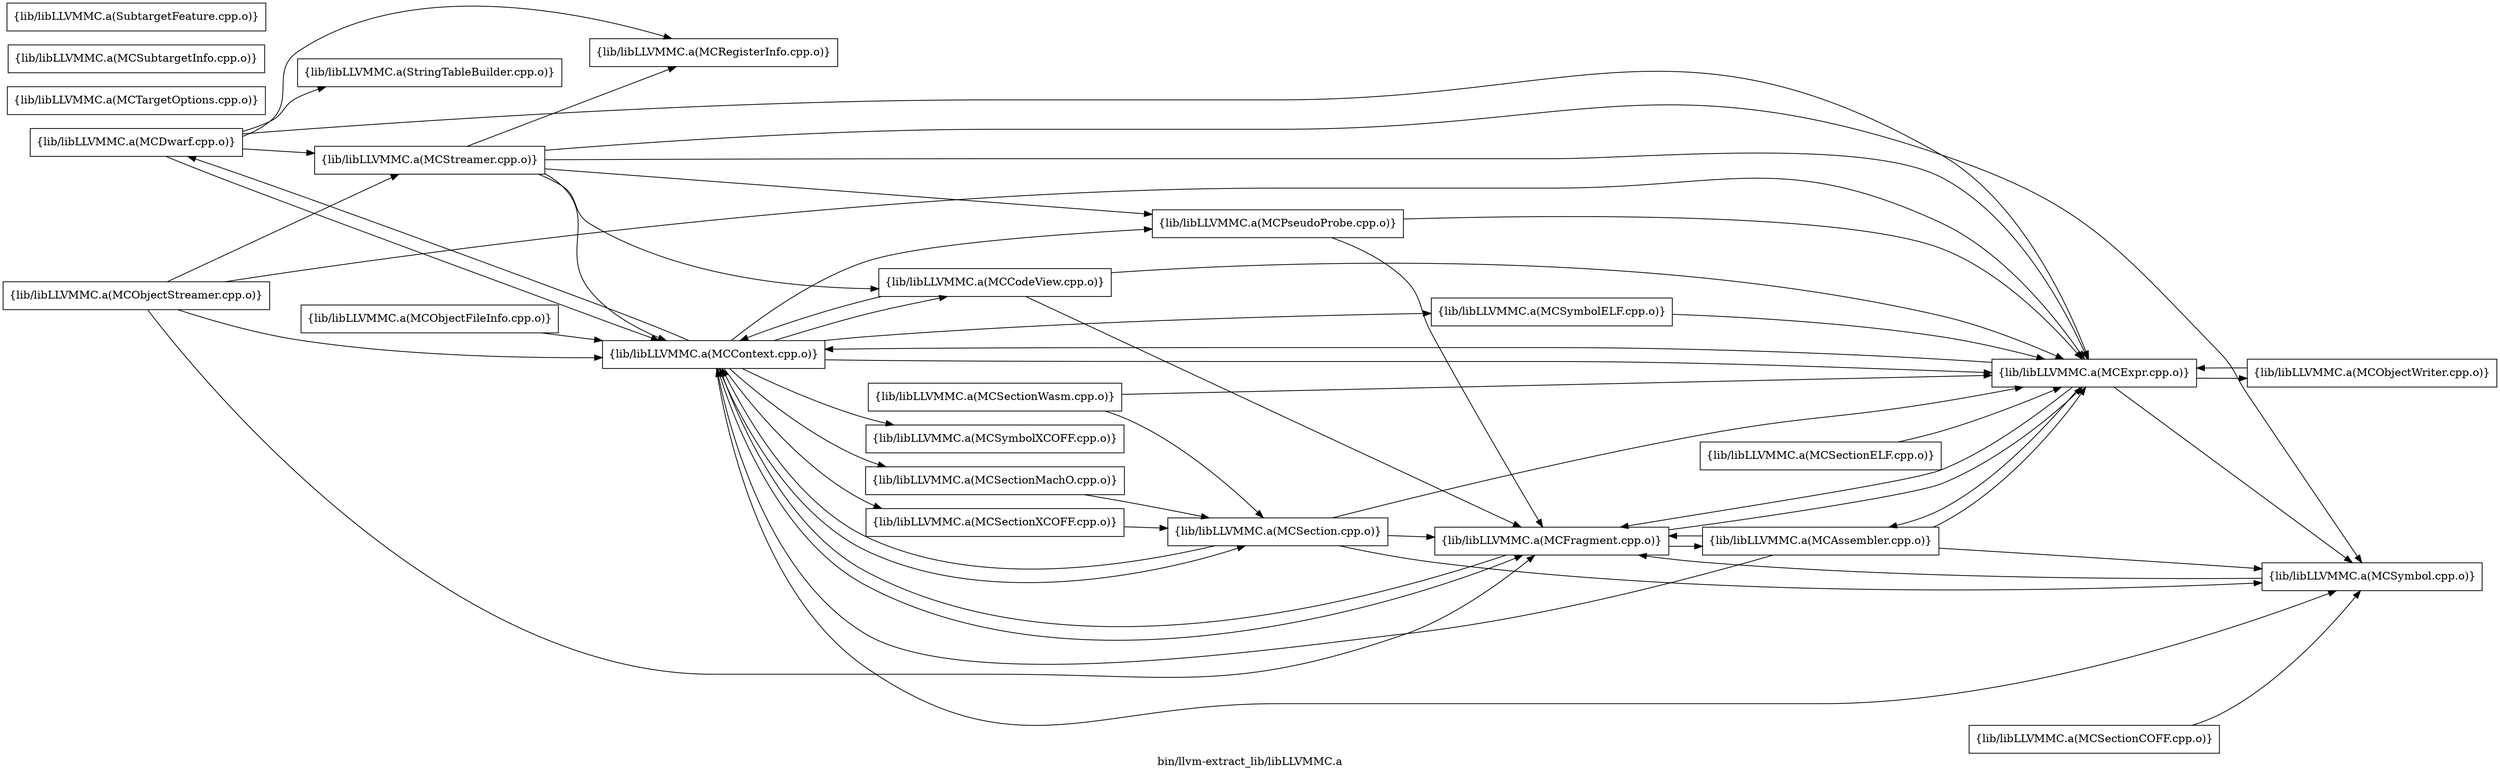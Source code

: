 digraph "bin/llvm-extract_lib/libLLVMMC.a" {
	label="bin/llvm-extract_lib/libLLVMMC.a";
	rankdir=LR;

	Node0x55bbb4c8db38 [shape=record,shape=box,group=0,label="{lib/libLLVMMC.a(StringTableBuilder.cpp.o)}"];
	Node0x55bbb4c8f4d8 [shape=record,shape=box,group=0,label="{lib/libLLVMMC.a(MCContext.cpp.o)}"];
	Node0x55bbb4c8f4d8 -> Node0x55bbb4c8f028;
	Node0x55bbb4c8f4d8 -> Node0x55bbb4c8fc08;
	Node0x55bbb4c8f4d8 -> Node0x55bbb4c90bf8;
	Node0x55bbb4c8f4d8 -> Node0x55bbb4c93038;
	Node0x55bbb4c8f4d8 -> Node0x55bbb4c951a8;
	Node0x55bbb4c8f4d8 -> Node0x55bbb4c96aa8;
	Node0x55bbb4c8f4d8 -> Node0x55bbb4c8cf58;
	Node0x55bbb4c8f4d8 -> Node0x55bbb4c94578;
	Node0x55bbb4c8f4d8 -> Node0x55bbb4c8e808;
	Node0x55bbb4c8f4d8 -> Node0x55bbb4c8f3e8;
	Node0x55bbb4c8f4d8 -> Node0x55bbb4c8cf08;
	Node0x55bbb4c93ee8 [shape=record,shape=box,group=0,label="{lib/libLLVMMC.a(MCObjectFileInfo.cpp.o)}"];
	Node0x55bbb4c93ee8 -> Node0x55bbb4c8f4d8;
	Node0x55bbb4c94cf8 [shape=record,shape=box,group=0,label="{lib/libLLVMMC.a(MCStreamer.cpp.o)}"];
	Node0x55bbb4c94cf8 -> Node0x55bbb4c8f028;
	Node0x55bbb4c94cf8 -> Node0x55bbb4c8f4d8;
	Node0x55bbb4c94cf8 -> Node0x55bbb4c90bf8;
	Node0x55bbb4c94cf8 -> Node0x55bbb4c951a8;
	Node0x55bbb4c94cf8 -> Node0x55bbb4c95e28;
	Node0x55bbb4c94cf8 -> Node0x55bbb4c8e808;
	Node0x55bbb4c8da98 [shape=record,shape=box,group=0,label="{lib/libLLVMMC.a(MCTargetOptions.cpp.o)}"];
	Node0x55bbb4c90bf8 [shape=record,shape=box,group=0,label="{lib/libLLVMMC.a(MCExpr.cpp.o)}"];
	Node0x55bbb4c90bf8 -> Node0x55bbb4c8f4d8;
	Node0x55bbb4c90bf8 -> Node0x55bbb4c91418;
	Node0x55bbb4c90bf8 -> Node0x55bbb4c93038;
	Node0x55bbb4c90bf8 -> Node0x55bbb4c946b8;
	Node0x55bbb4c90bf8 -> Node0x55bbb4c8e808;
	Node0x55bbb4c8f028 [shape=record,shape=box,group=0,label="{lib/libLLVMMC.a(MCCodeView.cpp.o)}"];
	Node0x55bbb4c8f028 -> Node0x55bbb4c8f4d8;
	Node0x55bbb4c8f028 -> Node0x55bbb4c90bf8;
	Node0x55bbb4c8f028 -> Node0x55bbb4c93038;
	Node0x55bbb4c8fc08 [shape=record,shape=box,group=0,label="{lib/libLLVMMC.a(MCDwarf.cpp.o)}"];
	Node0x55bbb4c8fc08 -> Node0x55bbb4c8f4d8;
	Node0x55bbb4c8fc08 -> Node0x55bbb4c90bf8;
	Node0x55bbb4c8fc08 -> Node0x55bbb4c95e28;
	Node0x55bbb4c8fc08 -> Node0x55bbb4c94cf8;
	Node0x55bbb4c8fc08 -> Node0x55bbb4c8db38;
	Node0x55bbb4c95e28 [shape=record,shape=box,group=0,label="{lib/libLLVMMC.a(MCRegisterInfo.cpp.o)}"];
	Node0x55bbb4c969b8 [shape=record,shape=box,group=0,label="{lib/libLLVMMC.a(MCSectionCOFF.cpp.o)}"];
	Node0x55bbb4c969b8 -> Node0x55bbb4c8e808;
	Node0x55bbb4c8cf58 [shape=record,shape=box,group=0,label="{lib/libLLVMMC.a(MCSectionMachO.cpp.o)}"];
	Node0x55bbb4c8cf58 -> Node0x55bbb4c96aa8;
	Node0x55bbb4c8e808 [shape=record,shape=box,group=0,label="{lib/libLLVMMC.a(MCSymbol.cpp.o)}"];
	Node0x55bbb4c8e808 -> Node0x55bbb4c93038;
	Node0x55bbb4c93038 [shape=record,shape=box,group=0,label="{lib/libLLVMMC.a(MCFragment.cpp.o)}"];
	Node0x55bbb4c93038 -> Node0x55bbb4c8f4d8;
	Node0x55bbb4c93038 -> Node0x55bbb4c90bf8;
	Node0x55bbb4c93038 -> Node0x55bbb4c91418;
	Node0x55bbb4c951a8 [shape=record,shape=box,group=0,label="{lib/libLLVMMC.a(MCPseudoProbe.cpp.o)}"];
	Node0x55bbb4c951a8 -> Node0x55bbb4c90bf8;
	Node0x55bbb4c951a8 -> Node0x55bbb4c93038;
	Node0x55bbb4c96aa8 [shape=record,shape=box,group=0,label="{lib/libLLVMMC.a(MCSection.cpp.o)}"];
	Node0x55bbb4c96aa8 -> Node0x55bbb4c8f4d8;
	Node0x55bbb4c96aa8 -> Node0x55bbb4c90bf8;
	Node0x55bbb4c96aa8 -> Node0x55bbb4c93038;
	Node0x55bbb4c96aa8 -> Node0x55bbb4c8e808;
	Node0x55bbb4c94578 [shape=record,shape=box,group=0,label="{lib/libLLVMMC.a(MCSectionXCOFF.cpp.o)}"];
	Node0x55bbb4c94578 -> Node0x55bbb4c96aa8;
	Node0x55bbb4c8f3e8 [shape=record,shape=box,group=0,label="{lib/libLLVMMC.a(MCSymbolELF.cpp.o)}"];
	Node0x55bbb4c8f3e8 -> Node0x55bbb4c90bf8;
	Node0x55bbb4c8cf08 [shape=record,shape=box,group=0,label="{lib/libLLVMMC.a(MCSymbolXCOFF.cpp.o)}"];
	Node0x55bbb4c91418 [shape=record,shape=box,group=0,label="{lib/libLLVMMC.a(MCAssembler.cpp.o)}"];
	Node0x55bbb4c91418 -> Node0x55bbb4c8f4d8;
	Node0x55bbb4c91418 -> Node0x55bbb4c90bf8;
	Node0x55bbb4c91418 -> Node0x55bbb4c93038;
	Node0x55bbb4c91418 -> Node0x55bbb4c8e808;
	Node0x55bbb4c946b8 [shape=record,shape=box,group=0,label="{lib/libLLVMMC.a(MCObjectWriter.cpp.o)}"];
	Node0x55bbb4c946b8 -> Node0x55bbb4c90bf8;
	Node0x55bbb4c950b8 [shape=record,shape=box,group=0,label="{lib/libLLVMMC.a(MCObjectStreamer.cpp.o)}"];
	Node0x55bbb4c950b8 -> Node0x55bbb4c8f4d8;
	Node0x55bbb4c950b8 -> Node0x55bbb4c90bf8;
	Node0x55bbb4c950b8 -> Node0x55bbb4c93038;
	Node0x55bbb4c950b8 -> Node0x55bbb4c94cf8;
	Node0x55bbb4c8dc78 [shape=record,shape=box,group=0,label="{lib/libLLVMMC.a(MCSectionELF.cpp.o)}"];
	Node0x55bbb4c8dc78 -> Node0x55bbb4c90bf8;
	Node0x55bbb4c8ea88 [shape=record,shape=box,group=0,label="{lib/libLLVMMC.a(MCSectionWasm.cpp.o)}"];
	Node0x55bbb4c8ea88 -> Node0x55bbb4c90bf8;
	Node0x55bbb4c8ea88 -> Node0x55bbb4c96aa8;
	Node0x55bbb4c956a8 [shape=record,shape=box,group=0,label="{lib/libLLVMMC.a(MCSubtargetInfo.cpp.o)}"];
	Node0x55bbb4c91198 [shape=record,shape=box,group=0,label="{lib/libLLVMMC.a(SubtargetFeature.cpp.o)}"];
}
